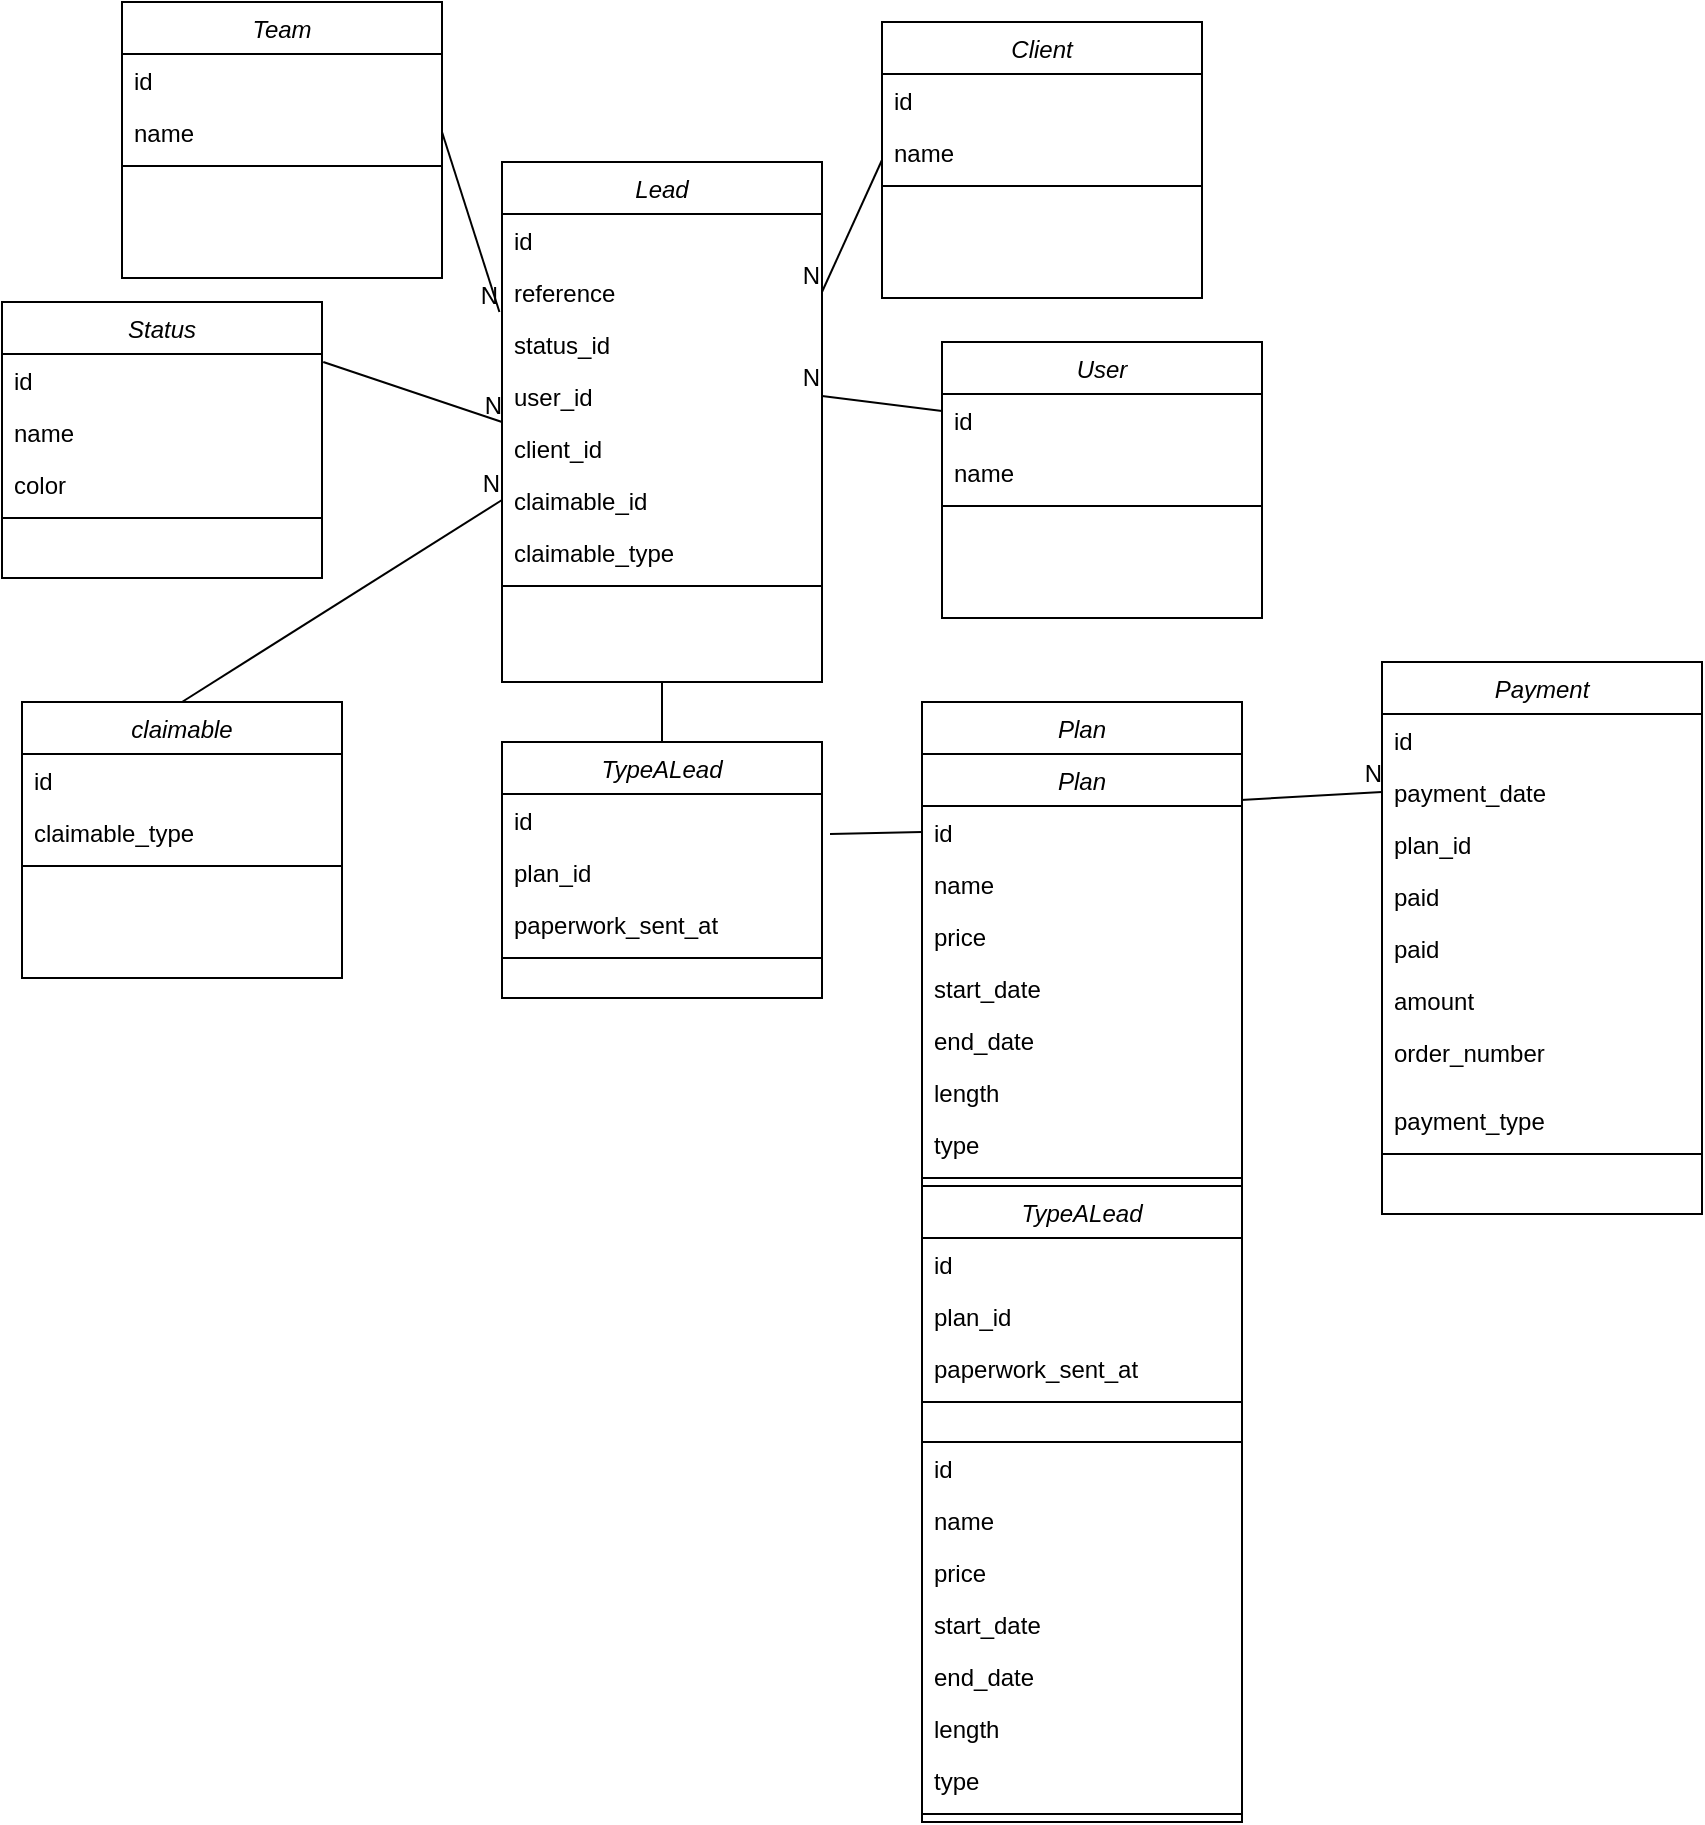 <mxfile version="13.7.3" type="github">
  <diagram id="C5RBs43oDa-KdzZeNtuy" name="Page-1">
    <mxGraphModel dx="1022" dy="469" grid="1" gridSize="10" guides="1" tooltips="1" connect="1" arrows="1" fold="1" page="1" pageScale="1" pageWidth="827" pageHeight="1169" math="0" shadow="0">
      <root>
        <mxCell id="WIyWlLk6GJQsqaUBKTNV-0" />
        <mxCell id="WIyWlLk6GJQsqaUBKTNV-1" parent="WIyWlLk6GJQsqaUBKTNV-0" />
        <object label="Lead" id="TOhasRsOhDQn-TFJrmSS-38">
          <mxCell style="swimlane;fontStyle=2;align=center;verticalAlign=top;childLayout=stackLayout;horizontal=1;startSize=26;horizontalStack=0;resizeParent=1;resizeLast=0;collapsible=1;marginBottom=0;rounded=0;shadow=0;strokeWidth=1;" parent="WIyWlLk6GJQsqaUBKTNV-1" vertex="1">
            <mxGeometry x="350" y="90" width="160" height="260" as="geometry">
              <mxRectangle x="230" y="140" width="160" height="26" as="alternateBounds" />
            </mxGeometry>
          </mxCell>
        </object>
        <mxCell id="TOhasRsOhDQn-TFJrmSS-81" value="id" style="text;align=left;verticalAlign=top;spacingLeft=4;spacingRight=4;overflow=hidden;rotatable=0;points=[[0,0.5],[1,0.5]];portConstraint=eastwest;" parent="TOhasRsOhDQn-TFJrmSS-38" vertex="1">
          <mxGeometry y="26" width="160" height="26" as="geometry" />
        </mxCell>
        <mxCell id="TOhasRsOhDQn-TFJrmSS-39" value="reference" style="text;align=left;verticalAlign=top;spacingLeft=4;spacingRight=4;overflow=hidden;rotatable=0;points=[[0,0.5],[1,0.5]];portConstraint=eastwest;" parent="TOhasRsOhDQn-TFJrmSS-38" vertex="1">
          <mxGeometry y="52" width="160" height="26" as="geometry" />
        </mxCell>
        <mxCell id="TOhasRsOhDQn-TFJrmSS-40" value="status_id" style="text;align=left;verticalAlign=top;spacingLeft=4;spacingRight=4;overflow=hidden;rotatable=0;points=[[0,0.5],[1,0.5]];portConstraint=eastwest;rounded=0;shadow=0;html=0;" parent="TOhasRsOhDQn-TFJrmSS-38" vertex="1">
          <mxGeometry y="78" width="160" height="26" as="geometry" />
        </mxCell>
        <object label="user_id " client_id="" claimable_type="" claimable_id="" id="TOhasRsOhDQn-TFJrmSS-41">
          <mxCell style="text;align=left;verticalAlign=top;spacingLeft=4;spacingRight=4;overflow=hidden;rotatable=0;points=[[0,0.5],[1,0.5]];portConstraint=eastwest;rounded=0;shadow=0;html=0;" parent="TOhasRsOhDQn-TFJrmSS-38" vertex="1">
            <mxGeometry y="104" width="160" height="26" as="geometry" />
          </mxCell>
        </object>
        <mxCell id="TOhasRsOhDQn-TFJrmSS-59" value="client_id" style="text;strokeColor=none;fillColor=none;align=left;verticalAlign=top;spacingLeft=4;spacingRight=4;overflow=hidden;rotatable=0;points=[[0,0.5],[1,0.5]];portConstraint=eastwest;" parent="TOhasRsOhDQn-TFJrmSS-38" vertex="1">
          <mxGeometry y="130" width="160" height="26" as="geometry" />
        </mxCell>
        <mxCell id="TOhasRsOhDQn-TFJrmSS-58" value="claimable_id" style="text;strokeColor=none;fillColor=none;align=left;verticalAlign=top;spacingLeft=4;spacingRight=4;overflow=hidden;rotatable=0;points=[[0,0.5],[1,0.5]];portConstraint=eastwest;" parent="TOhasRsOhDQn-TFJrmSS-38" vertex="1">
          <mxGeometry y="156" width="160" height="26" as="geometry" />
        </mxCell>
        <mxCell id="TOhasRsOhDQn-TFJrmSS-60" value="claimable_type" style="text;strokeColor=none;fillColor=none;align=left;verticalAlign=top;spacingLeft=4;spacingRight=4;overflow=hidden;rotatable=0;points=[[0,0.5],[1,0.5]];portConstraint=eastwest;" parent="TOhasRsOhDQn-TFJrmSS-38" vertex="1">
          <mxGeometry y="182" width="160" height="26" as="geometry" />
        </mxCell>
        <mxCell id="TOhasRsOhDQn-TFJrmSS-42" value="" style="line;html=1;strokeWidth=1;align=left;verticalAlign=middle;spacingTop=-1;spacingLeft=3;spacingRight=3;rotatable=0;labelPosition=right;points=[];portConstraint=eastwest;" parent="TOhasRsOhDQn-TFJrmSS-38" vertex="1">
          <mxGeometry y="208" width="160" height="8" as="geometry" />
        </mxCell>
        <mxCell id="Xaq_qjlpILYC-4SgXkH5-2" value="" style="endArrow=none;html=1;rounded=0;entryX=1;entryY=0.5;entryDx=0;entryDy=0;exitX=0;exitY=0.25;exitDx=0;exitDy=0;" parent="WIyWlLk6GJQsqaUBKTNV-1" source="TOhasRsOhDQn-TFJrmSS-13" target="TOhasRsOhDQn-TFJrmSS-41" edge="1">
          <mxGeometry relative="1" as="geometry">
            <mxPoint x="750" y="370" as="sourcePoint" />
            <mxPoint x="770" y="360" as="targetPoint" />
          </mxGeometry>
        </mxCell>
        <mxCell id="Xaq_qjlpILYC-4SgXkH5-3" value="N" style="resizable=0;html=1;align=right;verticalAlign=bottom;" parent="Xaq_qjlpILYC-4SgXkH5-2" connectable="0" vertex="1">
          <mxGeometry x="1" relative="1" as="geometry" />
        </mxCell>
        <mxCell id="Xaq_qjlpILYC-4SgXkH5-4" value="" style="endArrow=none;html=1;rounded=0;entryX=1;entryY=0.5;entryDx=0;entryDy=0;exitX=0;exitY=0.5;exitDx=0;exitDy=0;" parent="WIyWlLk6GJQsqaUBKTNV-1" source="TOhasRsOhDQn-TFJrmSS-20" target="TOhasRsOhDQn-TFJrmSS-39" edge="1">
          <mxGeometry relative="1" as="geometry">
            <mxPoint x="700" y="240" as="sourcePoint" />
            <mxPoint x="520" y="217" as="targetPoint" />
          </mxGeometry>
        </mxCell>
        <mxCell id="Xaq_qjlpILYC-4SgXkH5-5" value="N" style="resizable=0;html=1;align=right;verticalAlign=bottom;" parent="Xaq_qjlpILYC-4SgXkH5-4" connectable="0" vertex="1">
          <mxGeometry x="1" relative="1" as="geometry" />
        </mxCell>
        <mxCell id="Xaq_qjlpILYC-4SgXkH5-12" value="" style="endArrow=none;html=1;rounded=0;exitX=1.025;exitY=-0.231;exitDx=0;exitDy=0;entryX=0;entryY=0.5;entryDx=0;entryDy=0;exitPerimeter=0;" parent="WIyWlLk6GJQsqaUBKTNV-1" source="TOhasRsOhDQn-TFJrmSS-2" target="tIC8_kxmuDzfcyZWHDur-6" edge="1">
          <mxGeometry relative="1" as="geometry">
            <mxPoint x="750" y="490" as="sourcePoint" />
            <mxPoint x="910" y="490" as="targetPoint" />
          </mxGeometry>
        </mxCell>
        <mxCell id="Xaq_qjlpILYC-4SgXkH5-13" value="" style="endArrow=none;html=1;rounded=0;exitX=1.004;exitY=0.154;exitDx=0;exitDy=0;entryX=0;entryY=0.5;entryDx=0;entryDy=0;exitPerimeter=0;" parent="WIyWlLk6GJQsqaUBKTNV-1" source="TOhasRsOhDQn-TFJrmSS-80" target="TOhasRsOhDQn-TFJrmSS-38" edge="1">
          <mxGeometry relative="1" as="geometry">
            <mxPoint x="750" y="350" as="sourcePoint" />
            <mxPoint x="910" y="350" as="targetPoint" />
            <Array as="points" />
          </mxGeometry>
        </mxCell>
        <mxCell id="Xaq_qjlpILYC-4SgXkH5-14" value="N" style="resizable=0;html=1;align=right;verticalAlign=bottom;" parent="Xaq_qjlpILYC-4SgXkH5-13" connectable="0" vertex="1">
          <mxGeometry x="1" relative="1" as="geometry">
            <mxPoint x="0.24" y="0.15" as="offset" />
          </mxGeometry>
        </mxCell>
        <mxCell id="Xaq_qjlpILYC-4SgXkH5-15" value="" style="endArrow=none;html=1;rounded=0;exitX=0.954;exitY=0.108;exitDx=0;exitDy=0;entryX=0;entryY=0.5;entryDx=0;entryDy=0;exitPerimeter=0;" parent="WIyWlLk6GJQsqaUBKTNV-1" source="tIC8_kxmuDzfcyZWHDur-5" target="TOhasRsOhDQn-TFJrmSS-33" edge="1">
          <mxGeometry relative="1" as="geometry">
            <mxPoint x="740" y="610" as="sourcePoint" />
            <mxPoint x="820" y="505" as="targetPoint" />
          </mxGeometry>
        </mxCell>
        <mxCell id="Xaq_qjlpILYC-4SgXkH5-16" value="N" style="resizable=0;html=1;align=right;verticalAlign=bottom;" parent="Xaq_qjlpILYC-4SgXkH5-15" connectable="0" vertex="1">
          <mxGeometry x="1" relative="1" as="geometry" />
        </mxCell>
        <mxCell id="Xaq_qjlpILYC-4SgXkH5-17" value="" style="endArrow=none;html=1;rounded=0;entryX=0;entryY=0.5;entryDx=0;entryDy=0;exitX=0.5;exitY=0;exitDx=0;exitDy=0;" parent="WIyWlLk6GJQsqaUBKTNV-1" source="TOhasRsOhDQn-TFJrmSS-51" target="TOhasRsOhDQn-TFJrmSS-58" edge="1">
          <mxGeometry relative="1" as="geometry">
            <mxPoint x="700" y="240" as="sourcePoint" />
            <mxPoint x="520" y="217" as="targetPoint" />
          </mxGeometry>
        </mxCell>
        <mxCell id="Xaq_qjlpILYC-4SgXkH5-18" value="N" style="resizable=0;html=1;align=right;verticalAlign=bottom;" parent="Xaq_qjlpILYC-4SgXkH5-17" connectable="0" vertex="1">
          <mxGeometry x="1" relative="1" as="geometry" />
        </mxCell>
        <mxCell id="TOhasRsOhDQn-TFJrmSS-20" value="Client" style="swimlane;fontStyle=2;align=center;verticalAlign=top;childLayout=stackLayout;horizontal=1;startSize=26;horizontalStack=0;resizeParent=1;resizeLast=0;collapsible=1;marginBottom=0;rounded=0;shadow=0;strokeWidth=1;" parent="WIyWlLk6GJQsqaUBKTNV-1" vertex="1">
          <mxGeometry x="540" y="20" width="160" height="138" as="geometry">
            <mxRectangle x="230" y="140" width="160" height="26" as="alternateBounds" />
          </mxGeometry>
        </mxCell>
        <mxCell id="TOhasRsOhDQn-TFJrmSS-78" value="id" style="text;align=left;verticalAlign=top;spacingLeft=4;spacingRight=4;overflow=hidden;rotatable=0;points=[[0,0.5],[1,0.5]];portConstraint=eastwest;" parent="TOhasRsOhDQn-TFJrmSS-20" vertex="1">
          <mxGeometry y="26" width="160" height="26" as="geometry" />
        </mxCell>
        <mxCell id="TOhasRsOhDQn-TFJrmSS-21" value="name" style="text;align=left;verticalAlign=top;spacingLeft=4;spacingRight=4;overflow=hidden;rotatable=0;points=[[0,0.5],[1,0.5]];portConstraint=eastwest;" parent="TOhasRsOhDQn-TFJrmSS-20" vertex="1">
          <mxGeometry y="52" width="160" height="26" as="geometry" />
        </mxCell>
        <mxCell id="TOhasRsOhDQn-TFJrmSS-24" value="" style="line;html=1;strokeWidth=1;align=left;verticalAlign=middle;spacingTop=-1;spacingLeft=3;spacingRight=3;rotatable=0;labelPosition=right;points=[];portConstraint=eastwest;" parent="TOhasRsOhDQn-TFJrmSS-20" vertex="1">
          <mxGeometry y="78" width="160" height="8" as="geometry" />
        </mxCell>
        <mxCell id="TOhasRsOhDQn-TFJrmSS-7" value="Team" style="swimlane;fontStyle=2;align=center;verticalAlign=top;childLayout=stackLayout;horizontal=1;startSize=26;horizontalStack=0;resizeParent=1;resizeLast=0;collapsible=1;marginBottom=0;rounded=0;shadow=0;strokeWidth=1;" parent="WIyWlLk6GJQsqaUBKTNV-1" vertex="1">
          <mxGeometry x="160" y="10" width="160" height="138" as="geometry">
            <mxRectangle x="230" y="140" width="160" height="26" as="alternateBounds" />
          </mxGeometry>
        </mxCell>
        <mxCell id="TOhasRsOhDQn-TFJrmSS-76" value="id" style="text;align=left;verticalAlign=top;spacingLeft=4;spacingRight=4;overflow=hidden;rotatable=0;points=[[0,0.5],[1,0.5]];portConstraint=eastwest;" parent="TOhasRsOhDQn-TFJrmSS-7" vertex="1">
          <mxGeometry y="26" width="160" height="26" as="geometry" />
        </mxCell>
        <mxCell id="TOhasRsOhDQn-TFJrmSS-8" value="name" style="text;align=left;verticalAlign=top;spacingLeft=4;spacingRight=4;overflow=hidden;rotatable=0;points=[[0,0.5],[1,0.5]];portConstraint=eastwest;" parent="TOhasRsOhDQn-TFJrmSS-7" vertex="1">
          <mxGeometry y="52" width="160" height="26" as="geometry" />
        </mxCell>
        <mxCell id="TOhasRsOhDQn-TFJrmSS-11" value="" style="line;html=1;strokeWidth=1;align=left;verticalAlign=middle;spacingTop=-1;spacingLeft=3;spacingRight=3;rotatable=0;labelPosition=right;points=[];portConstraint=eastwest;" parent="TOhasRsOhDQn-TFJrmSS-7" vertex="1">
          <mxGeometry y="78" width="160" height="8" as="geometry" />
        </mxCell>
        <mxCell id="Xaq_qjlpILYC-4SgXkH5-19" value="" style="endArrow=none;html=1;rounded=0;entryX=-0.008;entryY=0.885;entryDx=0;entryDy=0;exitX=1;exitY=0.5;exitDx=0;exitDy=0;entryPerimeter=0;" parent="WIyWlLk6GJQsqaUBKTNV-1" source="TOhasRsOhDQn-TFJrmSS-8" target="TOhasRsOhDQn-TFJrmSS-39" edge="1">
          <mxGeometry relative="1" as="geometry">
            <mxPoint x="580" y="184.5" as="sourcePoint" />
            <mxPoint x="520" y="217" as="targetPoint" />
          </mxGeometry>
        </mxCell>
        <mxCell id="Xaq_qjlpILYC-4SgXkH5-20" value="N" style="resizable=0;html=1;align=right;verticalAlign=bottom;" parent="Xaq_qjlpILYC-4SgXkH5-19" connectable="0" vertex="1">
          <mxGeometry x="1" relative="1" as="geometry" />
        </mxCell>
        <mxCell id="Xaq_qjlpILYC-4SgXkH5-21" value="" style="endArrow=none;html=1;rounded=0;exitX=0.5;exitY=0;exitDx=0;exitDy=0;entryX=0.5;entryY=1;entryDx=0;entryDy=0;" parent="WIyWlLk6GJQsqaUBKTNV-1" source="TOhasRsOhDQn-TFJrmSS-1" target="TOhasRsOhDQn-TFJrmSS-38" edge="1">
          <mxGeometry relative="1" as="geometry">
            <mxPoint x="530" y="496" as="sourcePoint" />
            <mxPoint x="580" y="496.769" as="targetPoint" />
          </mxGeometry>
        </mxCell>
        <mxCell id="TOhasRsOhDQn-TFJrmSS-51" value="claimable" style="swimlane;fontStyle=2;align=center;verticalAlign=top;childLayout=stackLayout;horizontal=1;startSize=26;horizontalStack=0;resizeParent=1;resizeLast=0;collapsible=1;marginBottom=0;rounded=0;shadow=0;strokeWidth=1;" parent="WIyWlLk6GJQsqaUBKTNV-1" vertex="1">
          <mxGeometry x="110" y="360" width="160" height="138" as="geometry">
            <mxRectangle x="230" y="140" width="160" height="26" as="alternateBounds" />
          </mxGeometry>
        </mxCell>
        <mxCell id="TOhasRsOhDQn-TFJrmSS-52" value="id" style="text;align=left;verticalAlign=top;spacingLeft=4;spacingRight=4;overflow=hidden;rotatable=0;points=[[0,0.5],[1,0.5]];portConstraint=eastwest;" parent="TOhasRsOhDQn-TFJrmSS-51" vertex="1">
          <mxGeometry y="26" width="160" height="26" as="geometry" />
        </mxCell>
        <mxCell id="TOhasRsOhDQn-TFJrmSS-53" value="claimable_type" style="text;align=left;verticalAlign=top;spacingLeft=4;spacingRight=4;overflow=hidden;rotatable=0;points=[[0,0.5],[1,0.5]];portConstraint=eastwest;rounded=0;shadow=0;html=0;" parent="TOhasRsOhDQn-TFJrmSS-51" vertex="1">
          <mxGeometry y="52" width="160" height="26" as="geometry" />
        </mxCell>
        <mxCell id="TOhasRsOhDQn-TFJrmSS-55" value="" style="line;html=1;strokeWidth=1;align=left;verticalAlign=middle;spacingTop=-1;spacingLeft=3;spacingRight=3;rotatable=0;labelPosition=right;points=[];portConstraint=eastwest;" parent="TOhasRsOhDQn-TFJrmSS-51" vertex="1">
          <mxGeometry y="78" width="160" height="8" as="geometry" />
        </mxCell>
        <mxCell id="TOhasRsOhDQn-TFJrmSS-1" value="TypeALead" style="swimlane;fontStyle=2;align=center;verticalAlign=top;childLayout=stackLayout;horizontal=1;startSize=26;horizontalStack=0;resizeParent=1;resizeLast=0;collapsible=1;marginBottom=0;rounded=0;shadow=0;strokeWidth=1;" parent="WIyWlLk6GJQsqaUBKTNV-1" vertex="1">
          <mxGeometry x="350" y="380" width="160" height="128" as="geometry">
            <mxRectangle x="230" y="140" width="160" height="26" as="alternateBounds" />
          </mxGeometry>
        </mxCell>
        <mxCell id="TOhasRsOhDQn-TFJrmSS-79" value="id" style="text;align=left;verticalAlign=top;spacingLeft=4;spacingRight=4;overflow=hidden;rotatable=0;points=[[0,0.5],[1,0.5]];portConstraint=eastwest;" parent="TOhasRsOhDQn-TFJrmSS-1" vertex="1">
          <mxGeometry y="26" width="160" height="26" as="geometry" />
        </mxCell>
        <mxCell id="TOhasRsOhDQn-TFJrmSS-2" value="plan_id" style="text;align=left;verticalAlign=top;spacingLeft=4;spacingRight=4;overflow=hidden;rotatable=0;points=[[0,0.5],[1,0.5]];portConstraint=eastwest;" parent="TOhasRsOhDQn-TFJrmSS-1" vertex="1">
          <mxGeometry y="52" width="160" height="26" as="geometry" />
        </mxCell>
        <mxCell id="TOhasRsOhDQn-TFJrmSS-3" value="paperwork_sent_at" style="text;align=left;verticalAlign=top;spacingLeft=4;spacingRight=4;overflow=hidden;rotatable=0;points=[[0,0.5],[1,0.5]];portConstraint=eastwest;rounded=0;shadow=0;html=0;" parent="TOhasRsOhDQn-TFJrmSS-1" vertex="1">
          <mxGeometry y="78" width="160" height="26" as="geometry" />
        </mxCell>
        <mxCell id="TOhasRsOhDQn-TFJrmSS-5" value="" style="line;html=1;strokeWidth=1;align=left;verticalAlign=middle;spacingTop=-1;spacingLeft=3;spacingRight=3;rotatable=0;labelPosition=right;points=[];portConstraint=eastwest;" parent="TOhasRsOhDQn-TFJrmSS-1" vertex="1">
          <mxGeometry y="104" width="160" height="8" as="geometry" />
        </mxCell>
        <mxCell id="TOhasRsOhDQn-TFJrmSS-44" value="Status" style="swimlane;fontStyle=2;align=center;verticalAlign=top;childLayout=stackLayout;horizontal=1;startSize=26;horizontalStack=0;resizeParent=1;resizeLast=0;collapsible=1;marginBottom=0;rounded=0;shadow=0;strokeWidth=1;" parent="WIyWlLk6GJQsqaUBKTNV-1" vertex="1">
          <mxGeometry x="100" y="160" width="160" height="138" as="geometry">
            <mxRectangle x="230" y="140" width="160" height="26" as="alternateBounds" />
          </mxGeometry>
        </mxCell>
        <mxCell id="TOhasRsOhDQn-TFJrmSS-80" value="id" style="text;align=left;verticalAlign=top;spacingLeft=4;spacingRight=4;overflow=hidden;rotatable=0;points=[[0,0.5],[1,0.5]];portConstraint=eastwest;" parent="TOhasRsOhDQn-TFJrmSS-44" vertex="1">
          <mxGeometry y="26" width="160" height="26" as="geometry" />
        </mxCell>
        <mxCell id="TOhasRsOhDQn-TFJrmSS-45" value="name" style="text;align=left;verticalAlign=top;spacingLeft=4;spacingRight=4;overflow=hidden;rotatable=0;points=[[0,0.5],[1,0.5]];portConstraint=eastwest;" parent="TOhasRsOhDQn-TFJrmSS-44" vertex="1">
          <mxGeometry y="52" width="160" height="26" as="geometry" />
        </mxCell>
        <mxCell id="TOhasRsOhDQn-TFJrmSS-46" value="color" style="text;align=left;verticalAlign=top;spacingLeft=4;spacingRight=4;overflow=hidden;rotatable=0;points=[[0,0.5],[1,0.5]];portConstraint=eastwest;rounded=0;shadow=0;html=0;" parent="TOhasRsOhDQn-TFJrmSS-44" vertex="1">
          <mxGeometry y="78" width="160" height="26" as="geometry" />
        </mxCell>
        <mxCell id="TOhasRsOhDQn-TFJrmSS-48" value="" style="line;html=1;strokeWidth=1;align=left;verticalAlign=middle;spacingTop=-1;spacingLeft=3;spacingRight=3;rotatable=0;labelPosition=right;points=[];portConstraint=eastwest;" parent="TOhasRsOhDQn-TFJrmSS-44" vertex="1">
          <mxGeometry y="104" width="160" height="8" as="geometry" />
        </mxCell>
        <mxCell id="zkfFHV4jXpPFQw0GAbJ--0" value="Plan" style="swimlane;fontStyle=2;align=center;verticalAlign=top;childLayout=stackLayout;horizontal=1;startSize=26;horizontalStack=0;resizeParent=1;resizeLast=0;collapsible=1;marginBottom=0;rounded=0;shadow=0;strokeWidth=1;" parent="WIyWlLk6GJQsqaUBKTNV-1" vertex="1">
          <mxGeometry x="560" y="360" width="160" height="560" as="geometry">
            <mxRectangle x="230" y="140" width="160" height="26" as="alternateBounds" />
          </mxGeometry>
        </mxCell>
        <mxCell id="tIC8_kxmuDzfcyZWHDur-5" value="Plan" style="swimlane;fontStyle=2;align=center;verticalAlign=top;childLayout=stackLayout;horizontal=1;startSize=26;horizontalStack=0;resizeParent=1;resizeLast=0;collapsible=1;marginBottom=0;rounded=0;shadow=0;strokeWidth=1;" vertex="1" parent="zkfFHV4jXpPFQw0GAbJ--0">
          <mxGeometry y="26" width="160" height="216" as="geometry">
            <mxRectangle x="230" y="140" width="160" height="26" as="alternateBounds" />
          </mxGeometry>
        </mxCell>
        <mxCell id="tIC8_kxmuDzfcyZWHDur-6" value="id" style="text;align=left;verticalAlign=top;spacingLeft=4;spacingRight=4;overflow=hidden;rotatable=0;points=[[0,0.5],[1,0.5]];portConstraint=eastwest;" vertex="1" parent="tIC8_kxmuDzfcyZWHDur-5">
          <mxGeometry y="26" width="160" height="26" as="geometry" />
        </mxCell>
        <mxCell id="tIC8_kxmuDzfcyZWHDur-7" value="name" style="text;align=left;verticalAlign=top;spacingLeft=4;spacingRight=4;overflow=hidden;rotatable=0;points=[[0,0.5],[1,0.5]];portConstraint=eastwest;" vertex="1" parent="tIC8_kxmuDzfcyZWHDur-5">
          <mxGeometry y="52" width="160" height="26" as="geometry" />
        </mxCell>
        <mxCell id="tIC8_kxmuDzfcyZWHDur-8" value="price " style="text;align=left;verticalAlign=top;spacingLeft=4;spacingRight=4;overflow=hidden;rotatable=0;points=[[0,0.5],[1,0.5]];portConstraint=eastwest;rounded=0;shadow=0;html=0;" vertex="1" parent="tIC8_kxmuDzfcyZWHDur-5">
          <mxGeometry y="78" width="160" height="26" as="geometry" />
        </mxCell>
        <mxCell id="tIC8_kxmuDzfcyZWHDur-9" value="start_date" style="text;align=left;verticalAlign=top;spacingLeft=4;spacingRight=4;overflow=hidden;rotatable=0;points=[[0,0.5],[1,0.5]];portConstraint=eastwest;rounded=0;shadow=0;html=0;" vertex="1" parent="tIC8_kxmuDzfcyZWHDur-5">
          <mxGeometry y="104" width="160" height="26" as="geometry" />
        </mxCell>
        <mxCell id="tIC8_kxmuDzfcyZWHDur-10" value="end_date " style="text;align=left;verticalAlign=top;spacingLeft=4;spacingRight=4;overflow=hidden;rotatable=0;points=[[0,0.5],[1,0.5]];portConstraint=eastwest;" vertex="1" parent="tIC8_kxmuDzfcyZWHDur-5">
          <mxGeometry y="130" width="160" height="26" as="geometry" />
        </mxCell>
        <mxCell id="tIC8_kxmuDzfcyZWHDur-11" value="length " style="text;align=left;verticalAlign=top;spacingLeft=4;spacingRight=4;overflow=hidden;rotatable=0;points=[[0,0.5],[1,0.5]];portConstraint=eastwest;" vertex="1" parent="tIC8_kxmuDzfcyZWHDur-5">
          <mxGeometry y="156" width="160" height="26" as="geometry" />
        </mxCell>
        <mxCell id="tIC8_kxmuDzfcyZWHDur-12" value="type " style="text;align=left;verticalAlign=top;spacingLeft=4;spacingRight=4;overflow=hidden;rotatable=0;points=[[0,0.5],[1,0.5]];portConstraint=eastwest;" vertex="1" parent="tIC8_kxmuDzfcyZWHDur-5">
          <mxGeometry y="182" width="160" height="26" as="geometry" />
        </mxCell>
        <mxCell id="tIC8_kxmuDzfcyZWHDur-13" value="" style="line;html=1;strokeWidth=1;align=left;verticalAlign=middle;spacingTop=-1;spacingLeft=3;spacingRight=3;rotatable=0;labelPosition=right;points=[];portConstraint=eastwest;" vertex="1" parent="tIC8_kxmuDzfcyZWHDur-5">
          <mxGeometry y="208" width="160" height="8" as="geometry" />
        </mxCell>
        <mxCell id="tIC8_kxmuDzfcyZWHDur-0" value="TypeALead" style="swimlane;fontStyle=2;align=center;verticalAlign=top;childLayout=stackLayout;horizontal=1;startSize=26;horizontalStack=0;resizeParent=1;resizeLast=0;collapsible=1;marginBottom=0;rounded=0;shadow=0;strokeWidth=1;" vertex="1" parent="zkfFHV4jXpPFQw0GAbJ--0">
          <mxGeometry y="242" width="160" height="128" as="geometry">
            <mxRectangle x="230" y="140" width="160" height="26" as="alternateBounds" />
          </mxGeometry>
        </mxCell>
        <mxCell id="tIC8_kxmuDzfcyZWHDur-1" value="id" style="text;align=left;verticalAlign=top;spacingLeft=4;spacingRight=4;overflow=hidden;rotatable=0;points=[[0,0.5],[1,0.5]];portConstraint=eastwest;" vertex="1" parent="tIC8_kxmuDzfcyZWHDur-0">
          <mxGeometry y="26" width="160" height="26" as="geometry" />
        </mxCell>
        <mxCell id="tIC8_kxmuDzfcyZWHDur-2" value="plan_id" style="text;align=left;verticalAlign=top;spacingLeft=4;spacingRight=4;overflow=hidden;rotatable=0;points=[[0,0.5],[1,0.5]];portConstraint=eastwest;" vertex="1" parent="tIC8_kxmuDzfcyZWHDur-0">
          <mxGeometry y="52" width="160" height="26" as="geometry" />
        </mxCell>
        <mxCell id="tIC8_kxmuDzfcyZWHDur-3" value="paperwork_sent_at" style="text;align=left;verticalAlign=top;spacingLeft=4;spacingRight=4;overflow=hidden;rotatable=0;points=[[0,0.5],[1,0.5]];portConstraint=eastwest;rounded=0;shadow=0;html=0;" vertex="1" parent="tIC8_kxmuDzfcyZWHDur-0">
          <mxGeometry y="78" width="160" height="26" as="geometry" />
        </mxCell>
        <mxCell id="tIC8_kxmuDzfcyZWHDur-4" value="" style="line;html=1;strokeWidth=1;align=left;verticalAlign=middle;spacingTop=-1;spacingLeft=3;spacingRight=3;rotatable=0;labelPosition=right;points=[];portConstraint=eastwest;" vertex="1" parent="tIC8_kxmuDzfcyZWHDur-0">
          <mxGeometry y="104" width="160" height="8" as="geometry" />
        </mxCell>
        <mxCell id="TOhasRsOhDQn-TFJrmSS-73" value="id" style="text;align=left;verticalAlign=top;spacingLeft=4;spacingRight=4;overflow=hidden;rotatable=0;points=[[0,0.5],[1,0.5]];portConstraint=eastwest;" parent="zkfFHV4jXpPFQw0GAbJ--0" vertex="1">
          <mxGeometry y="370" width="160" height="26" as="geometry" />
        </mxCell>
        <mxCell id="zkfFHV4jXpPFQw0GAbJ--1" value="name" style="text;align=left;verticalAlign=top;spacingLeft=4;spacingRight=4;overflow=hidden;rotatable=0;points=[[0,0.5],[1,0.5]];portConstraint=eastwest;" parent="zkfFHV4jXpPFQw0GAbJ--0" vertex="1">
          <mxGeometry y="396" width="160" height="26" as="geometry" />
        </mxCell>
        <mxCell id="zkfFHV4jXpPFQw0GAbJ--2" value="price " style="text;align=left;verticalAlign=top;spacingLeft=4;spacingRight=4;overflow=hidden;rotatable=0;points=[[0,0.5],[1,0.5]];portConstraint=eastwest;rounded=0;shadow=0;html=0;" parent="zkfFHV4jXpPFQw0GAbJ--0" vertex="1">
          <mxGeometry y="422" width="160" height="26" as="geometry" />
        </mxCell>
        <mxCell id="zkfFHV4jXpPFQw0GAbJ--3" value="start_date" style="text;align=left;verticalAlign=top;spacingLeft=4;spacingRight=4;overflow=hidden;rotatable=0;points=[[0,0.5],[1,0.5]];portConstraint=eastwest;rounded=0;shadow=0;html=0;" parent="zkfFHV4jXpPFQw0GAbJ--0" vertex="1">
          <mxGeometry y="448" width="160" height="26" as="geometry" />
        </mxCell>
        <mxCell id="zkfFHV4jXpPFQw0GAbJ--5" value="end_date " style="text;align=left;verticalAlign=top;spacingLeft=4;spacingRight=4;overflow=hidden;rotatable=0;points=[[0,0.5],[1,0.5]];portConstraint=eastwest;" parent="zkfFHV4jXpPFQw0GAbJ--0" vertex="1">
          <mxGeometry y="474" width="160" height="26" as="geometry" />
        </mxCell>
        <mxCell id="TOhasRsOhDQn-TFJrmSS-61" value="length " style="text;align=left;verticalAlign=top;spacingLeft=4;spacingRight=4;overflow=hidden;rotatable=0;points=[[0,0.5],[1,0.5]];portConstraint=eastwest;" parent="zkfFHV4jXpPFQw0GAbJ--0" vertex="1">
          <mxGeometry y="500" width="160" height="26" as="geometry" />
        </mxCell>
        <mxCell id="TOhasRsOhDQn-TFJrmSS-62" value="type " style="text;align=left;verticalAlign=top;spacingLeft=4;spacingRight=4;overflow=hidden;rotatable=0;points=[[0,0.5],[1,0.5]];portConstraint=eastwest;" parent="zkfFHV4jXpPFQw0GAbJ--0" vertex="1">
          <mxGeometry y="526" width="160" height="26" as="geometry" />
        </mxCell>
        <mxCell id="zkfFHV4jXpPFQw0GAbJ--4" value="" style="line;html=1;strokeWidth=1;align=left;verticalAlign=middle;spacingTop=-1;spacingLeft=3;spacingRight=3;rotatable=0;labelPosition=right;points=[];portConstraint=eastwest;" parent="zkfFHV4jXpPFQw0GAbJ--0" vertex="1">
          <mxGeometry y="552" width="160" height="8" as="geometry" />
        </mxCell>
        <mxCell id="TOhasRsOhDQn-TFJrmSS-32" value="Payment" style="swimlane;fontStyle=2;align=center;verticalAlign=top;childLayout=stackLayout;horizontal=1;startSize=26;horizontalStack=0;resizeParent=1;resizeLast=0;collapsible=1;marginBottom=0;rounded=0;shadow=0;strokeWidth=1;" parent="WIyWlLk6GJQsqaUBKTNV-1" vertex="1">
          <mxGeometry x="790" y="340" width="160" height="276" as="geometry">
            <mxRectangle x="230" y="140" width="160" height="26" as="alternateBounds" />
          </mxGeometry>
        </mxCell>
        <mxCell id="TOhasRsOhDQn-TFJrmSS-74" value="id" style="text;align=left;verticalAlign=top;spacingLeft=4;spacingRight=4;overflow=hidden;rotatable=0;points=[[0,0.5],[1,0.5]];portConstraint=eastwest;" parent="TOhasRsOhDQn-TFJrmSS-32" vertex="1">
          <mxGeometry y="26" width="160" height="26" as="geometry" />
        </mxCell>
        <mxCell id="TOhasRsOhDQn-TFJrmSS-33" value="payment_date " style="text;align=left;verticalAlign=top;spacingLeft=4;spacingRight=4;overflow=hidden;rotatable=0;points=[[0,0.5],[1,0.5]];portConstraint=eastwest;" parent="TOhasRsOhDQn-TFJrmSS-32" vertex="1">
          <mxGeometry y="52" width="160" height="26" as="geometry" />
        </mxCell>
        <mxCell id="TOhasRsOhDQn-TFJrmSS-34" value="plan_id" style="text;align=left;verticalAlign=top;spacingLeft=4;spacingRight=4;overflow=hidden;rotatable=0;points=[[0,0.5],[1,0.5]];portConstraint=eastwest;rounded=0;shadow=0;html=0;" parent="TOhasRsOhDQn-TFJrmSS-32" vertex="1">
          <mxGeometry y="78" width="160" height="26" as="geometry" />
        </mxCell>
        <mxCell id="TOhasRsOhDQn-TFJrmSS-35" value="paid " style="text;align=left;verticalAlign=top;spacingLeft=4;spacingRight=4;overflow=hidden;rotatable=0;points=[[0,0.5],[1,0.5]];portConstraint=eastwest;rounded=0;shadow=0;html=0;" parent="TOhasRsOhDQn-TFJrmSS-32" vertex="1">
          <mxGeometry y="104" width="160" height="26" as="geometry" />
        </mxCell>
        <mxCell id="TOhasRsOhDQn-TFJrmSS-69" value="paid " style="text;align=left;verticalAlign=top;spacingLeft=4;spacingRight=4;overflow=hidden;rotatable=0;points=[[0,0.5],[1,0.5]];portConstraint=eastwest;rounded=0;shadow=0;html=0;" parent="TOhasRsOhDQn-TFJrmSS-32" vertex="1">
          <mxGeometry y="130" width="160" height="26" as="geometry" />
        </mxCell>
        <mxCell id="TOhasRsOhDQn-TFJrmSS-37" value="amount " style="text;align=left;verticalAlign=top;spacingLeft=4;spacingRight=4;overflow=hidden;rotatable=0;points=[[0,0.5],[1,0.5]];portConstraint=eastwest;" parent="TOhasRsOhDQn-TFJrmSS-32" vertex="1">
          <mxGeometry y="156" width="160" height="26" as="geometry" />
        </mxCell>
        <mxCell id="TOhasRsOhDQn-TFJrmSS-70" value="order_number " style="text;align=left;verticalAlign=top;spacingLeft=4;spacingRight=4;overflow=hidden;rotatable=0;points=[[0,0.5],[1,0.5]];portConstraint=eastwest;" parent="TOhasRsOhDQn-TFJrmSS-32" vertex="1">
          <mxGeometry y="182" width="160" height="34" as="geometry" />
        </mxCell>
        <mxCell id="TOhasRsOhDQn-TFJrmSS-71" value="payment_type" style="text;align=left;verticalAlign=top;spacingLeft=4;spacingRight=4;overflow=hidden;rotatable=0;points=[[0,0.5],[1,0.5]];portConstraint=eastwest;" parent="TOhasRsOhDQn-TFJrmSS-32" vertex="1">
          <mxGeometry y="216" width="160" height="26" as="geometry" />
        </mxCell>
        <mxCell id="TOhasRsOhDQn-TFJrmSS-36" value="" style="line;html=1;strokeWidth=1;align=left;verticalAlign=middle;spacingTop=-1;spacingLeft=3;spacingRight=3;rotatable=0;labelPosition=right;points=[];portConstraint=eastwest;" parent="TOhasRsOhDQn-TFJrmSS-32" vertex="1">
          <mxGeometry y="242" width="160" height="8" as="geometry" />
        </mxCell>
        <mxCell id="TOhasRsOhDQn-TFJrmSS-13" value="User" style="swimlane;fontStyle=2;align=center;verticalAlign=top;childLayout=stackLayout;horizontal=1;startSize=26;horizontalStack=0;resizeParent=1;resizeLast=0;collapsible=1;marginBottom=0;rounded=0;shadow=0;strokeWidth=1;" parent="WIyWlLk6GJQsqaUBKTNV-1" vertex="1">
          <mxGeometry x="570" y="180" width="160" height="138" as="geometry">
            <mxRectangle x="230" y="140" width="160" height="26" as="alternateBounds" />
          </mxGeometry>
        </mxCell>
        <mxCell id="TOhasRsOhDQn-TFJrmSS-77" value="id" style="text;align=left;verticalAlign=top;spacingLeft=4;spacingRight=4;overflow=hidden;rotatable=0;points=[[0,0.5],[1,0.5]];portConstraint=eastwest;" parent="TOhasRsOhDQn-TFJrmSS-13" vertex="1">
          <mxGeometry y="26" width="160" height="26" as="geometry" />
        </mxCell>
        <mxCell id="TOhasRsOhDQn-TFJrmSS-14" value="name" style="text;align=left;verticalAlign=top;spacingLeft=4;spacingRight=4;overflow=hidden;rotatable=0;points=[[0,0.5],[1,0.5]];portConstraint=eastwest;" parent="TOhasRsOhDQn-TFJrmSS-13" vertex="1">
          <mxGeometry y="52" width="160" height="26" as="geometry" />
        </mxCell>
        <mxCell id="TOhasRsOhDQn-TFJrmSS-17" value="" style="line;html=1;strokeWidth=1;align=left;verticalAlign=middle;spacingTop=-1;spacingLeft=3;spacingRight=3;rotatable=0;labelPosition=right;points=[];portConstraint=eastwest;" parent="TOhasRsOhDQn-TFJrmSS-13" vertex="1">
          <mxGeometry y="78" width="160" height="8" as="geometry" />
        </mxCell>
      </root>
    </mxGraphModel>
  </diagram>
</mxfile>
